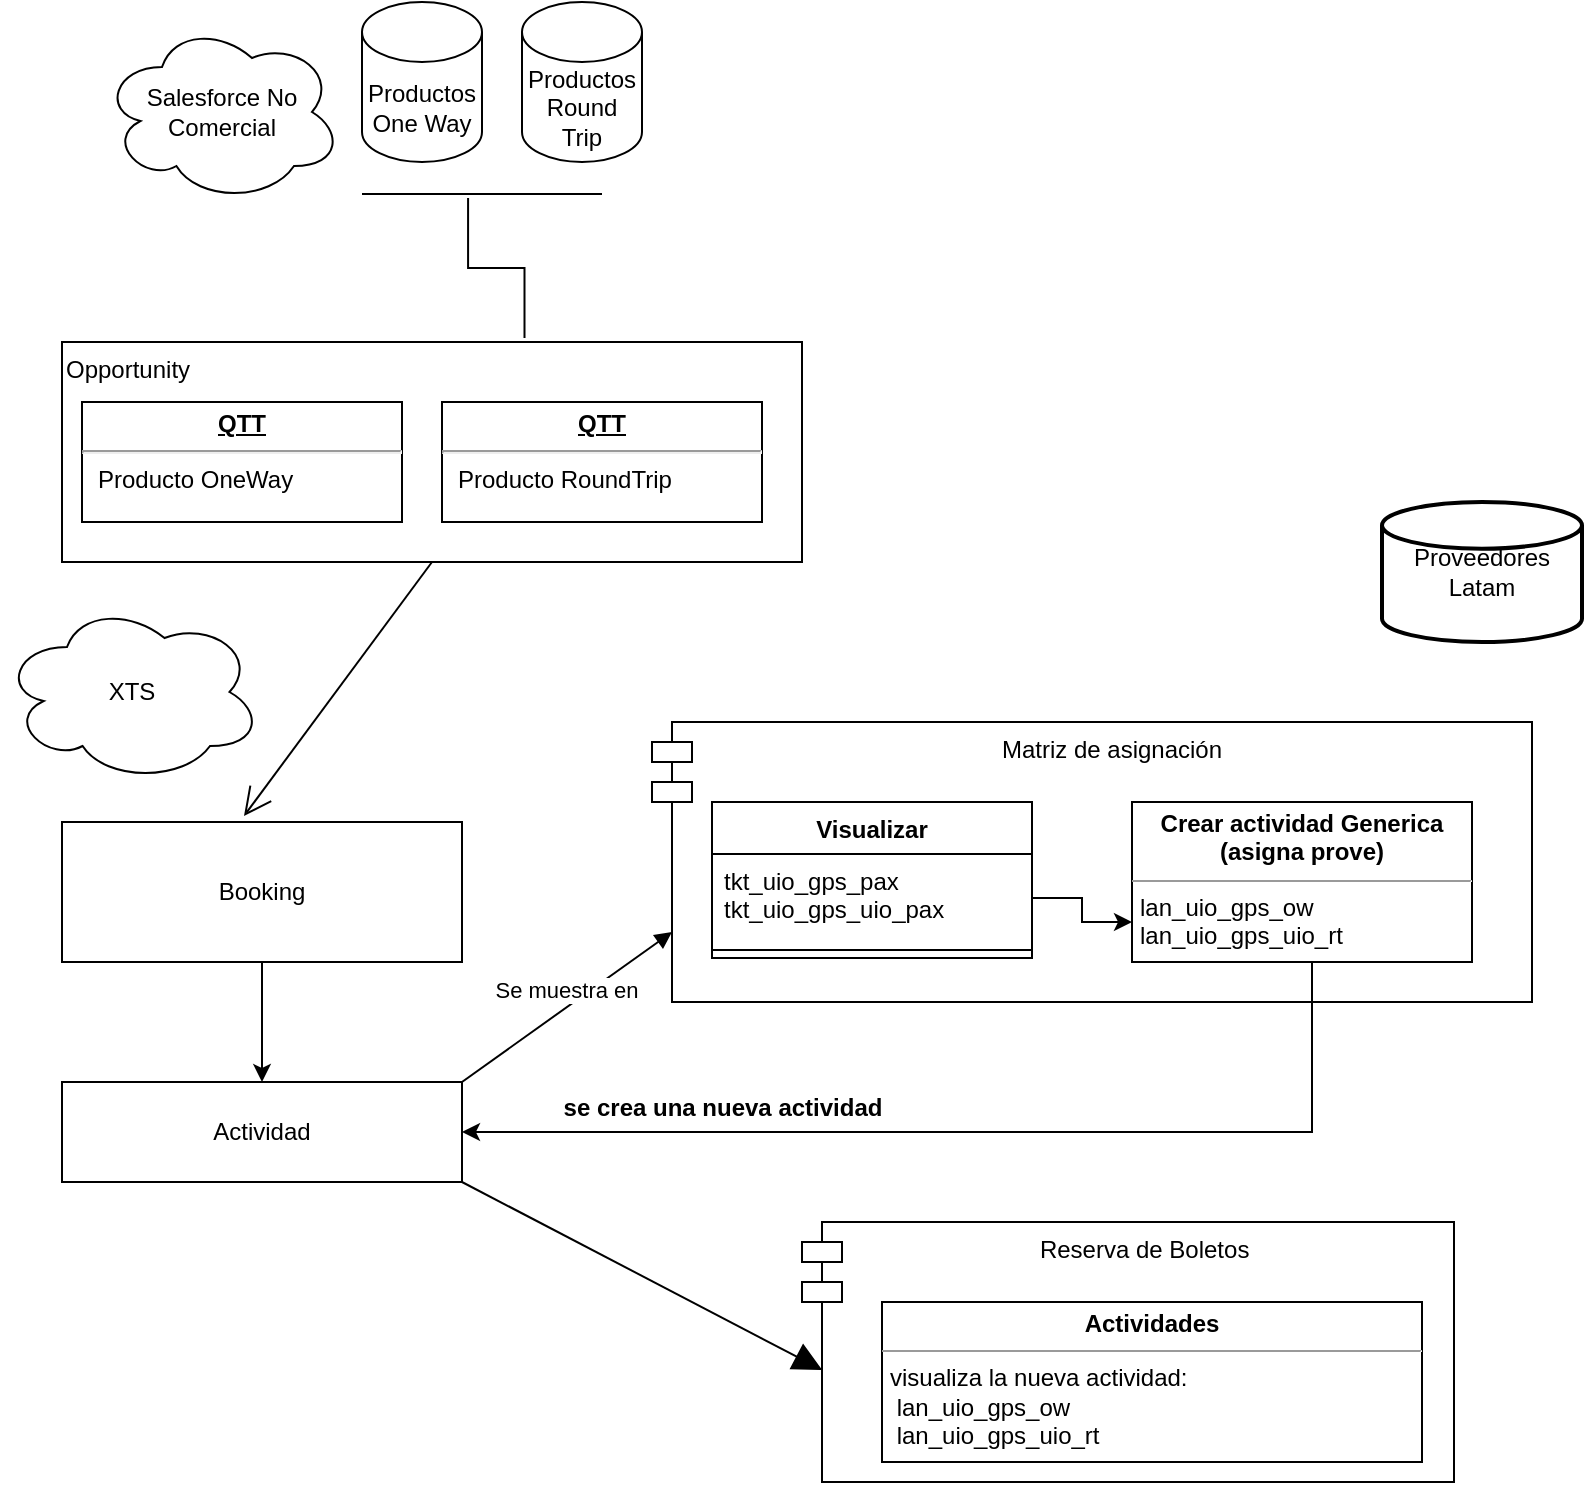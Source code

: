 <mxfile version="22.0.3" type="device">
  <diagram name="Página-1" id="DvsqSxgmwoJQXqp3BJBl">
    <mxGraphModel dx="1306" dy="894" grid="1" gridSize="10" guides="1" tooltips="1" connect="1" arrows="1" fold="1" page="1" pageScale="1" pageWidth="827" pageHeight="1169" math="0" shadow="0">
      <root>
        <mxCell id="0" />
        <mxCell id="1" parent="0" />
        <mxCell id="8ll0A4DqtjS5xaUNRAdo-3" value="Productos One Way" style="shape=cylinder3;whiteSpace=wrap;html=1;boundedLbl=1;backgroundOutline=1;size=15;" parent="1" vertex="1">
          <mxGeometry x="190" y="30" width="60" height="80" as="geometry" />
        </mxCell>
        <mxCell id="8ll0A4DqtjS5xaUNRAdo-4" value="Productos Round Trip" style="shape=cylinder3;whiteSpace=wrap;html=1;boundedLbl=1;backgroundOutline=1;size=15;" parent="1" vertex="1">
          <mxGeometry x="270" y="30" width="60" height="80" as="geometry" />
        </mxCell>
        <mxCell id="8ll0A4DqtjS5xaUNRAdo-10" value="Opportunity" style="html=1;whiteSpace=wrap;verticalAlign=top;align=left;" parent="1" vertex="1">
          <mxGeometry x="40" y="200" width="370" height="110" as="geometry" />
        </mxCell>
        <mxCell id="8ll0A4DqtjS5xaUNRAdo-11" value="&lt;p style=&quot;margin:0px;margin-top:4px;text-align:center;text-decoration:underline;&quot;&gt;&lt;b&gt;QTT&lt;/b&gt;&lt;/p&gt;&lt;hr&gt;&lt;p style=&quot;margin:0px;margin-left:8px;&quot;&gt;Producto OneWay&lt;/p&gt;" style="verticalAlign=top;align=left;overflow=fill;fontSize=12;fontFamily=Helvetica;html=1;whiteSpace=wrap;" parent="1" vertex="1">
          <mxGeometry x="50" y="230" width="160" height="60" as="geometry" />
        </mxCell>
        <mxCell id="8ll0A4DqtjS5xaUNRAdo-34" value="" style="edgeStyle=orthogonalEdgeStyle;rounded=0;orthogonalLoop=1;jettySize=auto;html=1;" parent="1" source="8ll0A4DqtjS5xaUNRAdo-14" target="8ll0A4DqtjS5xaUNRAdo-27" edge="1">
          <mxGeometry relative="1" as="geometry" />
        </mxCell>
        <mxCell id="8ll0A4DqtjS5xaUNRAdo-14" value="Booking" style="html=1;whiteSpace=wrap;" parent="1" vertex="1">
          <mxGeometry x="40" y="440" width="200" height="70" as="geometry" />
        </mxCell>
        <mxCell id="8ll0A4DqtjS5xaUNRAdo-15" value="" style="endArrow=open;endFill=1;endSize=12;html=1;rounded=0;exitX=0.5;exitY=1;exitDx=0;exitDy=0;entryX=0.455;entryY=-0.043;entryDx=0;entryDy=0;entryPerimeter=0;" parent="1" source="8ll0A4DqtjS5xaUNRAdo-10" target="8ll0A4DqtjS5xaUNRAdo-14" edge="1">
          <mxGeometry width="160" relative="1" as="geometry">
            <mxPoint x="130" y="370" as="sourcePoint" />
            <mxPoint x="290" y="370" as="targetPoint" />
          </mxGeometry>
        </mxCell>
        <mxCell id="8ll0A4DqtjS5xaUNRAdo-16" value="Matriz de asignación" style="shape=module;align=left;spacingLeft=20;align=center;verticalAlign=top;whiteSpace=wrap;html=1;" parent="1" vertex="1">
          <mxGeometry x="335" y="390" width="440" height="140" as="geometry" />
        </mxCell>
        <mxCell id="8ll0A4DqtjS5xaUNRAdo-17" value="Reserva de Boletos&amp;nbsp;" style="shape=module;align=left;spacingLeft=20;align=center;verticalAlign=top;whiteSpace=wrap;html=1;" parent="1" vertex="1">
          <mxGeometry x="410" y="640" width="326" height="130" as="geometry" />
        </mxCell>
        <mxCell id="8ll0A4DqtjS5xaUNRAdo-19" value="Se muestra en" style="html=1;verticalAlign=bottom;endArrow=block;curved=0;rounded=0;entryX=0;entryY=0.75;entryDx=10;entryDy=0;entryPerimeter=0;exitX=1;exitY=0;exitDx=0;exitDy=0;" parent="1" source="8ll0A4DqtjS5xaUNRAdo-27" target="8ll0A4DqtjS5xaUNRAdo-16" edge="1">
          <mxGeometry x="-0.01" width="80" relative="1" as="geometry">
            <mxPoint x="240" y="470" as="sourcePoint" />
            <mxPoint x="300" y="410" as="targetPoint" />
            <mxPoint as="offset" />
          </mxGeometry>
        </mxCell>
        <mxCell id="8ll0A4DqtjS5xaUNRAdo-21" value="&lt;p style=&quot;margin:0px;margin-top:4px;text-align:center;&quot;&gt;&lt;b&gt;Actividades&lt;/b&gt;&lt;/p&gt;&lt;hr size=&quot;1&quot;&gt;&lt;p style=&quot;margin:0px;margin-left:4px;&quot;&gt;&lt;/p&gt;&lt;p style=&quot;margin:0px;margin-left:4px;&quot;&gt;visualiza la nueva actividad:&lt;/p&gt;&lt;p style=&quot;margin:0px;margin-left:4px;&quot;&gt;&amp;nbsp;lan_uio_gps_ow&amp;nbsp;&lt;/p&gt;&lt;p style=&quot;margin:0px;margin-left:4px;&quot;&gt;&amp;nbsp;lan_uio_gps_uio_rt&lt;/p&gt;" style="verticalAlign=top;align=left;overflow=fill;fontSize=12;fontFamily=Helvetica;html=1;whiteSpace=wrap;" parent="1" vertex="1">
          <mxGeometry x="450" y="680" width="270" height="80" as="geometry" />
        </mxCell>
        <mxCell id="8ll0A4DqtjS5xaUNRAdo-44" style="edgeStyle=orthogonalEdgeStyle;rounded=0;orthogonalLoop=1;jettySize=auto;html=1;entryX=1;entryY=0.5;entryDx=0;entryDy=0;" parent="1" source="8ll0A4DqtjS5xaUNRAdo-22" target="8ll0A4DqtjS5xaUNRAdo-27" edge="1">
          <mxGeometry relative="1" as="geometry">
            <Array as="points">
              <mxPoint x="665" y="595" />
            </Array>
          </mxGeometry>
        </mxCell>
        <mxCell id="8ll0A4DqtjS5xaUNRAdo-22" value="&lt;p style=&quot;margin:0px;margin-top:4px;text-align:center;&quot;&gt;&lt;b&gt;Crear actividad Generica (asigna prove)&lt;/b&gt;&lt;/p&gt;&lt;hr size=&quot;1&quot;&gt;&lt;p style=&quot;margin:0px;margin-left:4px;&quot;&gt;&lt;/p&gt;&lt;p style=&quot;margin:0px;margin-left:4px;&quot;&gt;lan_uio_gps_ow&lt;/p&gt;&lt;p style=&quot;margin:0px;margin-left:4px;&quot;&gt;&lt;span style=&quot;background-color: initial;&quot;&gt;lan_uio_gps_uio_rt&lt;/span&gt;&lt;/p&gt;&lt;p style=&quot;margin:0px;margin-left:4px;&quot;&gt;&amp;nbsp;&lt;/p&gt;" style="verticalAlign=top;align=left;overflow=fill;fontSize=12;fontFamily=Helvetica;html=1;whiteSpace=wrap;" parent="1" vertex="1">
          <mxGeometry x="575" y="430" width="170" height="80" as="geometry" />
        </mxCell>
        <mxCell id="8ll0A4DqtjS5xaUNRAdo-23" value="" style="line;strokeWidth=1;fillColor=none;align=left;verticalAlign=middle;spacingTop=-1;spacingLeft=3;spacingRight=3;rotatable=0;labelPosition=right;points=[];portConstraint=eastwest;strokeColor=inherit;" parent="1" vertex="1">
          <mxGeometry x="190" y="122" width="120" height="8" as="geometry" />
        </mxCell>
        <mxCell id="8ll0A4DqtjS5xaUNRAdo-24" value="" style="edgeStyle=elbowEdgeStyle;elbow=vertical;endArrow=none;html=1;curved=0;rounded=0;endSize=8;startSize=8;endFill=0;entryX=0.442;entryY=0.75;entryDx=0;entryDy=0;entryPerimeter=0;exitX=0.625;exitY=-0.018;exitDx=0;exitDy=0;exitPerimeter=0;" parent="1" source="8ll0A4DqtjS5xaUNRAdo-10" target="8ll0A4DqtjS5xaUNRAdo-23" edge="1">
          <mxGeometry width="50" height="50" relative="1" as="geometry">
            <mxPoint x="180" y="180" as="sourcePoint" />
            <mxPoint x="230" y="130" as="targetPoint" />
          </mxGeometry>
        </mxCell>
        <mxCell id="8ll0A4DqtjS5xaUNRAdo-27" value="Actividad" style="html=1;whiteSpace=wrap;" parent="1" vertex="1">
          <mxGeometry x="40" y="570" width="200" height="50" as="geometry" />
        </mxCell>
        <mxCell id="8ll0A4DqtjS5xaUNRAdo-35" value="Proveedores&lt;br&gt;Latam" style="strokeWidth=2;html=1;shape=mxgraph.flowchart.database;whiteSpace=wrap;" parent="1" vertex="1">
          <mxGeometry x="700" y="280" width="100" height="70" as="geometry" />
        </mxCell>
        <mxCell id="8ll0A4DqtjS5xaUNRAdo-37" value="&lt;p style=&quot;margin:0px;margin-top:4px;text-align:center;text-decoration:underline;&quot;&gt;&lt;b&gt;QTT&lt;/b&gt;&lt;/p&gt;&lt;hr&gt;&lt;p style=&quot;margin:0px;margin-left:8px;&quot;&gt;Producto RoundTrip&lt;/p&gt;" style="verticalAlign=top;align=left;overflow=fill;fontSize=12;fontFamily=Helvetica;html=1;whiteSpace=wrap;" parent="1" vertex="1">
          <mxGeometry x="230" y="230" width="160" height="60" as="geometry" />
        </mxCell>
        <mxCell id="8ll0A4DqtjS5xaUNRAdo-38" value="Visualizar" style="swimlane;fontStyle=1;align=center;verticalAlign=top;childLayout=stackLayout;horizontal=1;startSize=26;horizontalStack=0;resizeParent=1;resizeParentMax=0;resizeLast=0;collapsible=1;marginBottom=0;whiteSpace=wrap;html=1;" parent="1" vertex="1">
          <mxGeometry x="365" y="430" width="160" height="78" as="geometry" />
        </mxCell>
        <mxCell id="8ll0A4DqtjS5xaUNRAdo-39" value="tkt_uio_gps_pax&amp;nbsp;&lt;br&gt;tkt_uio_gps_uio_pax" style="text;strokeColor=none;fillColor=none;align=left;verticalAlign=top;spacingLeft=4;spacingRight=4;overflow=hidden;rotatable=0;points=[[0,0.5],[1,0.5]];portConstraint=eastwest;whiteSpace=wrap;html=1;" parent="8ll0A4DqtjS5xaUNRAdo-38" vertex="1">
          <mxGeometry y="26" width="160" height="44" as="geometry" />
        </mxCell>
        <mxCell id="8ll0A4DqtjS5xaUNRAdo-40" value="" style="line;strokeWidth=1;fillColor=none;align=left;verticalAlign=middle;spacingTop=-1;spacingLeft=3;spacingRight=3;rotatable=0;labelPosition=right;points=[];portConstraint=eastwest;strokeColor=inherit;" parent="8ll0A4DqtjS5xaUNRAdo-38" vertex="1">
          <mxGeometry y="70" width="160" height="8" as="geometry" />
        </mxCell>
        <mxCell id="8ll0A4DqtjS5xaUNRAdo-43" style="edgeStyle=orthogonalEdgeStyle;rounded=0;orthogonalLoop=1;jettySize=auto;html=1;entryX=0;entryY=0.75;entryDx=0;entryDy=0;" parent="1" source="8ll0A4DqtjS5xaUNRAdo-39" target="8ll0A4DqtjS5xaUNRAdo-22" edge="1">
          <mxGeometry relative="1" as="geometry" />
        </mxCell>
        <mxCell id="8ll0A4DqtjS5xaUNRAdo-45" value="se crea una nueva actividad" style="text;align=center;fontStyle=1;verticalAlign=middle;spacingLeft=3;spacingRight=3;strokeColor=none;rotatable=0;points=[[0,0.5],[1,0.5]];portConstraint=eastwest;html=1;" parent="1" vertex="1">
          <mxGeometry x="330" y="570" width="80" height="26" as="geometry" />
        </mxCell>
        <mxCell id="8ll0A4DqtjS5xaUNRAdo-46" value="" style="endArrow=block;endFill=1;endSize=12;html=1;rounded=0;exitX=1;exitY=1;exitDx=0;exitDy=0;entryX=0.031;entryY=0.569;entryDx=0;entryDy=0;entryPerimeter=0;" parent="1" source="8ll0A4DqtjS5xaUNRAdo-27" target="8ll0A4DqtjS5xaUNRAdo-17" edge="1">
          <mxGeometry width="160" relative="1" as="geometry">
            <mxPoint x="210" y="684.5" as="sourcePoint" />
            <mxPoint x="370" y="684.5" as="targetPoint" />
          </mxGeometry>
        </mxCell>
        <mxCell id="0UsNF8fL1aefR2bkP3C2-1" value="Salesforce No Comercial" style="ellipse;shape=cloud;whiteSpace=wrap;html=1;align=center;" parent="1" vertex="1">
          <mxGeometry x="60" y="40" width="120" height="90" as="geometry" />
        </mxCell>
        <mxCell id="0UsNF8fL1aefR2bkP3C2-3" value="XTS" style="ellipse;shape=cloud;whiteSpace=wrap;html=1;align=center;" parent="1" vertex="1">
          <mxGeometry x="10" y="330" width="130" height="90" as="geometry" />
        </mxCell>
      </root>
    </mxGraphModel>
  </diagram>
</mxfile>
